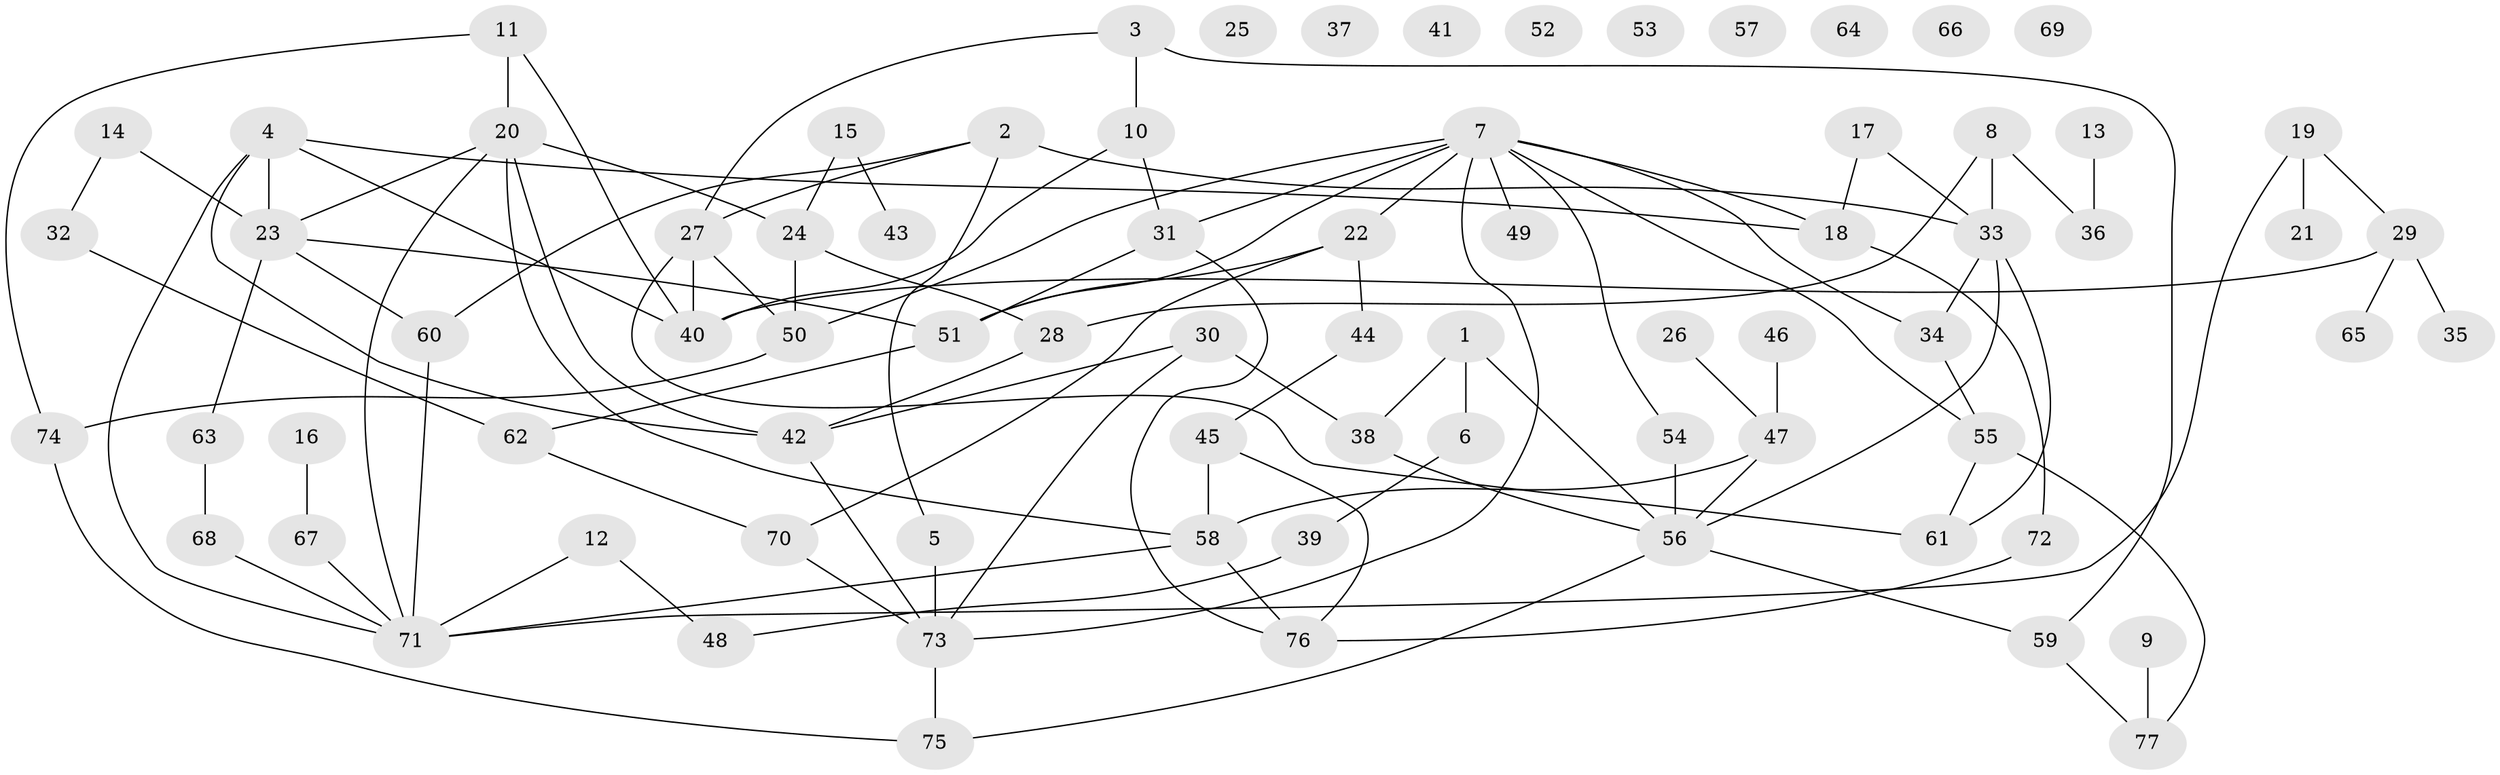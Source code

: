 // Generated by graph-tools (version 1.1) at 2025/40/03/09/25 04:40:06]
// undirected, 77 vertices, 109 edges
graph export_dot {
graph [start="1"]
  node [color=gray90,style=filled];
  1;
  2;
  3;
  4;
  5;
  6;
  7;
  8;
  9;
  10;
  11;
  12;
  13;
  14;
  15;
  16;
  17;
  18;
  19;
  20;
  21;
  22;
  23;
  24;
  25;
  26;
  27;
  28;
  29;
  30;
  31;
  32;
  33;
  34;
  35;
  36;
  37;
  38;
  39;
  40;
  41;
  42;
  43;
  44;
  45;
  46;
  47;
  48;
  49;
  50;
  51;
  52;
  53;
  54;
  55;
  56;
  57;
  58;
  59;
  60;
  61;
  62;
  63;
  64;
  65;
  66;
  67;
  68;
  69;
  70;
  71;
  72;
  73;
  74;
  75;
  76;
  77;
  1 -- 6;
  1 -- 38;
  1 -- 56;
  2 -- 5;
  2 -- 27;
  2 -- 33;
  2 -- 60;
  3 -- 10;
  3 -- 27;
  3 -- 59;
  4 -- 18;
  4 -- 23;
  4 -- 40;
  4 -- 42;
  4 -- 71;
  5 -- 73;
  6 -- 39;
  7 -- 18;
  7 -- 22;
  7 -- 31;
  7 -- 34;
  7 -- 49;
  7 -- 50;
  7 -- 51;
  7 -- 54;
  7 -- 55;
  7 -- 73;
  8 -- 28;
  8 -- 33;
  8 -- 36;
  9 -- 77;
  10 -- 31;
  10 -- 40;
  11 -- 20;
  11 -- 40;
  11 -- 74;
  12 -- 48;
  12 -- 71;
  13 -- 36;
  14 -- 23;
  14 -- 32;
  15 -- 24;
  15 -- 43;
  16 -- 67;
  17 -- 18;
  17 -- 33;
  18 -- 72;
  19 -- 21;
  19 -- 29;
  19 -- 71;
  20 -- 23;
  20 -- 24;
  20 -- 42;
  20 -- 58;
  20 -- 71;
  22 -- 44;
  22 -- 51;
  22 -- 70;
  23 -- 51;
  23 -- 60;
  23 -- 63;
  24 -- 28;
  24 -- 50;
  26 -- 47;
  27 -- 40;
  27 -- 50;
  27 -- 61;
  28 -- 42;
  29 -- 35;
  29 -- 40;
  29 -- 65;
  30 -- 38;
  30 -- 42;
  30 -- 73;
  31 -- 51;
  31 -- 76;
  32 -- 62;
  33 -- 34;
  33 -- 56;
  33 -- 61;
  34 -- 55;
  38 -- 56;
  39 -- 48;
  42 -- 73;
  44 -- 45;
  45 -- 58;
  45 -- 76;
  46 -- 47;
  47 -- 56;
  47 -- 58;
  50 -- 74;
  51 -- 62;
  54 -- 56;
  55 -- 61;
  55 -- 77;
  56 -- 59;
  56 -- 75;
  58 -- 71;
  58 -- 76;
  59 -- 77;
  60 -- 71;
  62 -- 70;
  63 -- 68;
  67 -- 71;
  68 -- 71;
  70 -- 73;
  72 -- 76;
  73 -- 75;
  74 -- 75;
}
